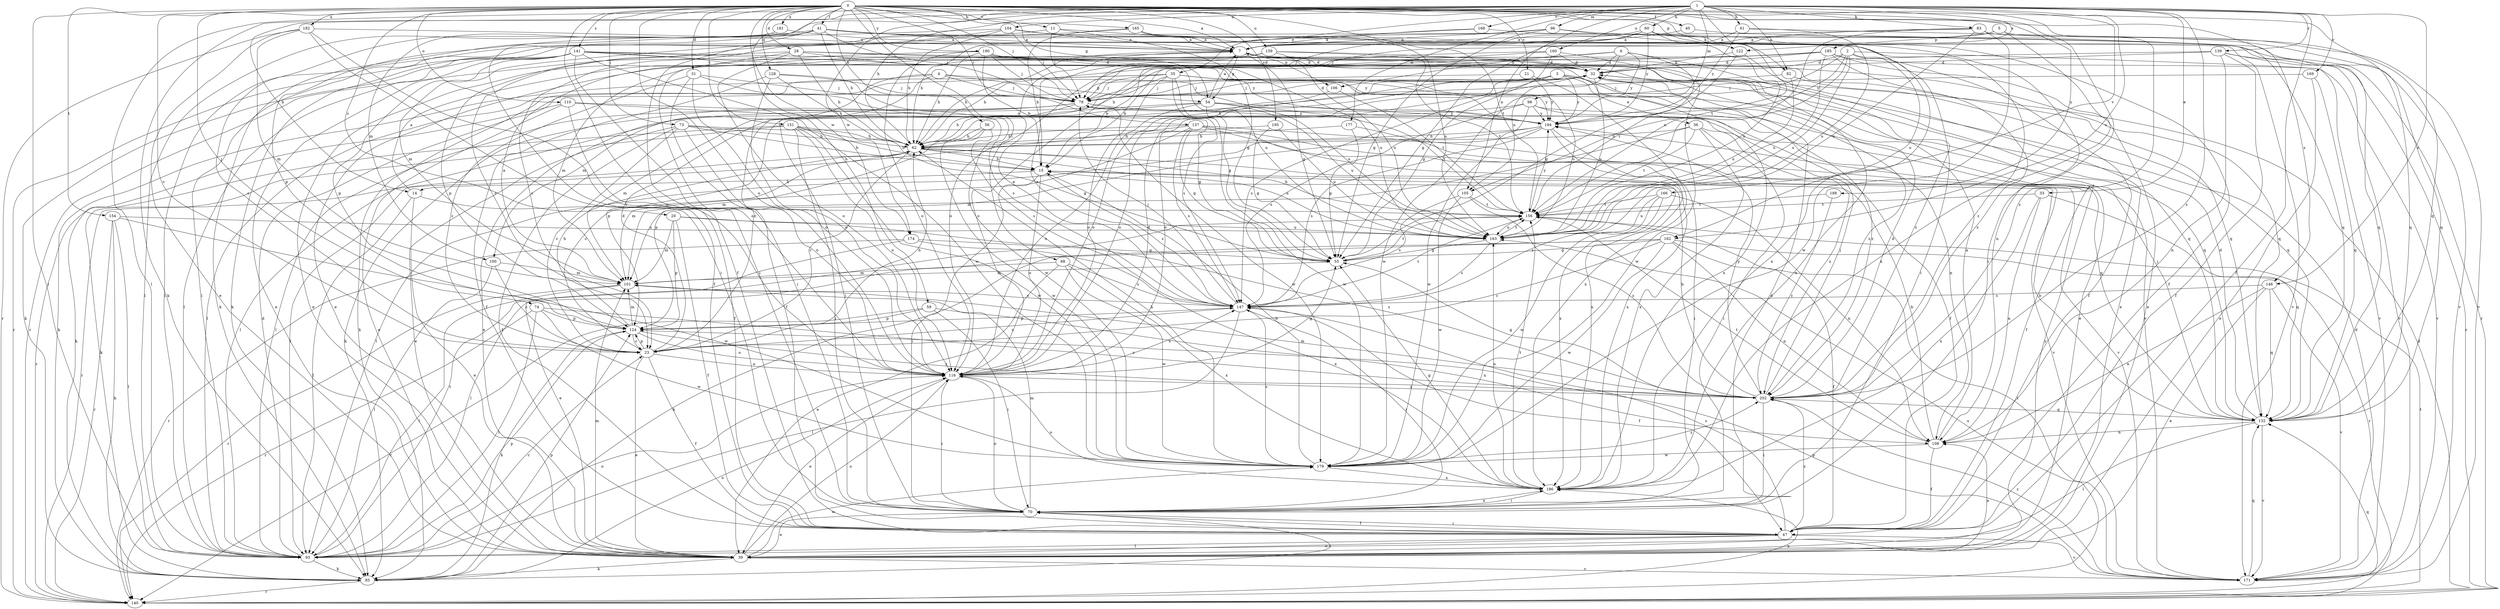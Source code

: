 strict digraph  {
0;
1;
2;
3;
4;
5;
6;
7;
11;
14;
15;
20;
21;
23;
28;
31;
32;
33;
35;
36;
39;
40;
41;
47;
54;
55;
56;
59;
60;
61;
62;
70;
73;
74;
78;
82;
83;
85;
88;
93;
96;
98;
100;
101;
104;
105;
106;
108;
110;
116;
122;
124;
128;
132;
137;
139;
140;
141;
146;
147;
151;
154;
156;
159;
160;
162;
163;
165;
166;
168;
169;
171;
174;
177;
179;
181;
182;
185;
186;
188;
190;
194;
195;
202;
0 -> 7  [label=a];
0 -> 11  [label=b];
0 -> 20  [label=c];
0 -> 21  [label=c];
0 -> 23  [label=c];
0 -> 28  [label=d];
0 -> 31  [label=d];
0 -> 40  [label=f];
0 -> 41  [label=f];
0 -> 47  [label=f];
0 -> 54  [label=g];
0 -> 56  [label=h];
0 -> 59  [label=h];
0 -> 70  [label=i];
0 -> 73  [label=j];
0 -> 74  [label=j];
0 -> 78  [label=j];
0 -> 82  [label=k];
0 -> 88  [label=l];
0 -> 93  [label=l];
0 -> 110  [label=o];
0 -> 116  [label=o];
0 -> 122  [label=p];
0 -> 128  [label=q];
0 -> 132  [label=q];
0 -> 137  [label=r];
0 -> 141  [label=s];
0 -> 146  [label=s];
0 -> 151  [label=t];
0 -> 154  [label=t];
0 -> 156  [label=t];
0 -> 159  [label=u];
0 -> 165  [label=v];
0 -> 174  [label=w];
0 -> 181  [label=x];
0 -> 182  [label=x];
0 -> 188  [label=y];
0 -> 190  [label=y];
0 -> 195  [label=z];
0 -> 202  [label=z];
1 -> 14  [label=b];
1 -> 33  [label=e];
1 -> 35  [label=e];
1 -> 47  [label=f];
1 -> 60  [label=h];
1 -> 61  [label=h];
1 -> 62  [label=h];
1 -> 82  [label=k];
1 -> 83  [label=k];
1 -> 85  [label=k];
1 -> 93  [label=l];
1 -> 96  [label=m];
1 -> 98  [label=m];
1 -> 100  [label=m];
1 -> 104  [label=n];
1 -> 105  [label=n];
1 -> 139  [label=r];
1 -> 146  [label=s];
1 -> 156  [label=t];
1 -> 160  [label=u];
1 -> 162  [label=u];
1 -> 166  [label=v];
1 -> 168  [label=v];
1 -> 169  [label=v];
1 -> 174  [label=w];
1 -> 177  [label=w];
1 -> 185  [label=x];
1 -> 202  [label=z];
2 -> 32  [label=d];
2 -> 47  [label=f];
2 -> 105  [label=n];
2 -> 162  [label=u];
2 -> 163  [label=u];
2 -> 171  [label=v];
2 -> 179  [label=w];
2 -> 194  [label=y];
3 -> 36  [label=e];
3 -> 39  [label=e];
3 -> 62  [label=h];
3 -> 78  [label=j];
3 -> 116  [label=o];
3 -> 132  [label=q];
3 -> 147  [label=s];
3 -> 194  [label=y];
4 -> 54  [label=g];
4 -> 70  [label=i];
4 -> 78  [label=j];
4 -> 85  [label=k];
4 -> 100  [label=m];
4 -> 163  [label=u];
5 -> 78  [label=j];
5 -> 122  [label=p];
5 -> 132  [label=q];
5 -> 186  [label=x];
6 -> 32  [label=d];
6 -> 105  [label=n];
6 -> 106  [label=n];
6 -> 116  [label=o];
6 -> 156  [label=t];
6 -> 194  [label=y];
6 -> 202  [label=z];
7 -> 32  [label=d];
7 -> 54  [label=g];
7 -> 55  [label=g];
7 -> 62  [label=h];
7 -> 106  [label=n];
7 -> 132  [label=q];
7 -> 186  [label=x];
11 -> 7  [label=a];
11 -> 55  [label=g];
11 -> 78  [label=j];
11 -> 93  [label=l];
14 -> 7  [label=a];
14 -> 39  [label=e];
14 -> 93  [label=l];
14 -> 156  [label=t];
15 -> 14  [label=b];
15 -> 70  [label=i];
15 -> 116  [label=o];
15 -> 147  [label=s];
20 -> 47  [label=f];
20 -> 101  [label=m];
20 -> 124  [label=p];
20 -> 163  [label=u];
20 -> 202  [label=z];
21 -> 78  [label=j];
21 -> 186  [label=x];
21 -> 194  [label=y];
23 -> 32  [label=d];
23 -> 39  [label=e];
23 -> 47  [label=f];
23 -> 62  [label=h];
23 -> 116  [label=o];
23 -> 124  [label=p];
23 -> 147  [label=s];
28 -> 32  [label=d];
28 -> 62  [label=h];
28 -> 70  [label=i];
28 -> 116  [label=o];
28 -> 124  [label=p];
28 -> 132  [label=q];
28 -> 194  [label=y];
31 -> 23  [label=c];
31 -> 47  [label=f];
31 -> 78  [label=j];
31 -> 116  [label=o];
31 -> 179  [label=w];
32 -> 78  [label=j];
32 -> 116  [label=o];
32 -> 163  [label=u];
32 -> 202  [label=z];
33 -> 108  [label=n];
33 -> 132  [label=q];
33 -> 156  [label=t];
33 -> 186  [label=x];
35 -> 23  [label=c];
35 -> 55  [label=g];
35 -> 78  [label=j];
35 -> 85  [label=k];
35 -> 93  [label=l];
35 -> 116  [label=o];
35 -> 147  [label=s];
35 -> 163  [label=u];
35 -> 194  [label=y];
35 -> 202  [label=z];
36 -> 62  [label=h];
36 -> 70  [label=i];
36 -> 101  [label=m];
36 -> 156  [label=t];
36 -> 186  [label=x];
36 -> 202  [label=z];
39 -> 85  [label=k];
39 -> 101  [label=m];
39 -> 108  [label=n];
39 -> 116  [label=o];
39 -> 171  [label=v];
39 -> 179  [label=w];
39 -> 194  [label=y];
40 -> 7  [label=a];
40 -> 132  [label=q];
41 -> 7  [label=a];
41 -> 47  [label=f];
41 -> 62  [label=h];
41 -> 70  [label=i];
41 -> 78  [label=j];
41 -> 93  [label=l];
41 -> 124  [label=p];
41 -> 171  [label=v];
41 -> 202  [label=z];
47 -> 39  [label=e];
47 -> 70  [label=i];
47 -> 93  [label=l];
47 -> 147  [label=s];
47 -> 171  [label=v];
47 -> 202  [label=z];
54 -> 7  [label=a];
54 -> 93  [label=l];
54 -> 101  [label=m];
54 -> 116  [label=o];
54 -> 156  [label=t];
54 -> 163  [label=u];
54 -> 179  [label=w];
54 -> 194  [label=y];
55 -> 101  [label=m];
55 -> 156  [label=t];
56 -> 62  [label=h];
56 -> 101  [label=m];
56 -> 147  [label=s];
56 -> 179  [label=w];
59 -> 70  [label=i];
59 -> 108  [label=n];
59 -> 124  [label=p];
59 -> 140  [label=r];
60 -> 7  [label=a];
60 -> 23  [label=c];
60 -> 55  [label=g];
60 -> 78  [label=j];
60 -> 108  [label=n];
60 -> 163  [label=u];
60 -> 171  [label=v];
60 -> 194  [label=y];
61 -> 7  [label=a];
61 -> 132  [label=q];
61 -> 163  [label=u];
61 -> 194  [label=y];
62 -> 15  [label=b];
62 -> 23  [label=c];
62 -> 101  [label=m];
62 -> 140  [label=r];
62 -> 163  [label=u];
62 -> 186  [label=x];
70 -> 32  [label=d];
70 -> 39  [label=e];
70 -> 47  [label=f];
70 -> 101  [label=m];
70 -> 116  [label=o];
70 -> 186  [label=x];
73 -> 15  [label=b];
73 -> 23  [label=c];
73 -> 39  [label=e];
73 -> 47  [label=f];
73 -> 62  [label=h];
73 -> 116  [label=o];
73 -> 171  [label=v];
74 -> 93  [label=l];
74 -> 124  [label=p];
74 -> 140  [label=r];
74 -> 179  [label=w];
74 -> 202  [label=z];
78 -> 32  [label=d];
78 -> 39  [label=e];
78 -> 62  [label=h];
78 -> 85  [label=k];
78 -> 93  [label=l];
78 -> 179  [label=w];
78 -> 194  [label=y];
82 -> 78  [label=j];
82 -> 132  [label=q];
82 -> 163  [label=u];
83 -> 7  [label=a];
83 -> 85  [label=k];
83 -> 156  [label=t];
83 -> 163  [label=u];
83 -> 171  [label=v];
83 -> 179  [label=w];
85 -> 70  [label=i];
85 -> 116  [label=o];
85 -> 124  [label=p];
85 -> 140  [label=r];
88 -> 39  [label=e];
88 -> 101  [label=m];
88 -> 147  [label=s];
88 -> 179  [label=w];
88 -> 186  [label=x];
93 -> 23  [label=c];
93 -> 32  [label=d];
93 -> 85  [label=k];
93 -> 116  [label=o];
93 -> 124  [label=p];
93 -> 156  [label=t];
96 -> 7  [label=a];
96 -> 47  [label=f];
96 -> 55  [label=g];
96 -> 93  [label=l];
96 -> 132  [label=q];
98 -> 47  [label=f];
98 -> 108  [label=n];
98 -> 124  [label=p];
98 -> 147  [label=s];
98 -> 179  [label=w];
98 -> 194  [label=y];
100 -> 23  [label=c];
100 -> 93  [label=l];
100 -> 101  [label=m];
101 -> 7  [label=a];
101 -> 93  [label=l];
101 -> 140  [label=r];
101 -> 147  [label=s];
104 -> 7  [label=a];
104 -> 62  [label=h];
104 -> 70  [label=i];
104 -> 78  [label=j];
104 -> 85  [label=k];
104 -> 101  [label=m];
105 -> 147  [label=s];
105 -> 156  [label=t];
105 -> 179  [label=w];
105 -> 202  [label=z];
106 -> 116  [label=o];
106 -> 156  [label=t];
108 -> 7  [label=a];
108 -> 15  [label=b];
108 -> 47  [label=f];
108 -> 156  [label=t];
108 -> 179  [label=w];
110 -> 39  [label=e];
110 -> 47  [label=f];
110 -> 55  [label=g];
110 -> 85  [label=k];
110 -> 194  [label=y];
116 -> 32  [label=d];
116 -> 39  [label=e];
116 -> 55  [label=g];
116 -> 70  [label=i];
116 -> 147  [label=s];
116 -> 202  [label=z];
122 -> 32  [label=d];
122 -> 39  [label=e];
122 -> 55  [label=g];
124 -> 23  [label=c];
124 -> 62  [label=h];
124 -> 85  [label=k];
124 -> 101  [label=m];
124 -> 116  [label=o];
124 -> 202  [label=z];
128 -> 47  [label=f];
128 -> 62  [label=h];
128 -> 78  [label=j];
128 -> 116  [label=o];
128 -> 147  [label=s];
132 -> 15  [label=b];
132 -> 32  [label=d];
132 -> 78  [label=j];
132 -> 93  [label=l];
132 -> 108  [label=n];
132 -> 171  [label=v];
137 -> 23  [label=c];
137 -> 55  [label=g];
137 -> 62  [label=h];
137 -> 93  [label=l];
137 -> 132  [label=q];
137 -> 147  [label=s];
137 -> 171  [label=v];
137 -> 186  [label=x];
139 -> 32  [label=d];
139 -> 47  [label=f];
139 -> 62  [label=h];
139 -> 108  [label=n];
139 -> 140  [label=r];
139 -> 171  [label=v];
140 -> 32  [label=d];
140 -> 132  [label=q];
140 -> 156  [label=t];
140 -> 163  [label=u];
140 -> 186  [label=x];
141 -> 32  [label=d];
141 -> 39  [label=e];
141 -> 85  [label=k];
141 -> 93  [label=l];
141 -> 116  [label=o];
141 -> 124  [label=p];
141 -> 140  [label=r];
141 -> 163  [label=u];
141 -> 179  [label=w];
141 -> 186  [label=x];
141 -> 194  [label=y];
146 -> 39  [label=e];
146 -> 108  [label=n];
146 -> 132  [label=q];
146 -> 147  [label=s];
146 -> 171  [label=v];
147 -> 7  [label=a];
147 -> 47  [label=f];
147 -> 70  [label=i];
147 -> 78  [label=j];
147 -> 93  [label=l];
147 -> 124  [label=p];
147 -> 156  [label=t];
151 -> 15  [label=b];
151 -> 55  [label=g];
151 -> 62  [label=h];
151 -> 70  [label=i];
151 -> 85  [label=k];
151 -> 116  [label=o];
151 -> 140  [label=r];
151 -> 179  [label=w];
154 -> 85  [label=k];
154 -> 93  [label=l];
154 -> 140  [label=r];
154 -> 163  [label=u];
154 -> 179  [label=w];
156 -> 62  [label=h];
156 -> 163  [label=u];
156 -> 194  [label=y];
159 -> 32  [label=d];
159 -> 39  [label=e];
159 -> 140  [label=r];
159 -> 147  [label=s];
159 -> 156  [label=t];
159 -> 163  [label=u];
160 -> 15  [label=b];
160 -> 32  [label=d];
160 -> 55  [label=g];
160 -> 116  [label=o];
160 -> 179  [label=w];
162 -> 23  [label=c];
162 -> 47  [label=f];
162 -> 55  [label=g];
162 -> 85  [label=k];
162 -> 93  [label=l];
162 -> 108  [label=n];
162 -> 140  [label=r];
162 -> 179  [label=w];
163 -> 55  [label=g];
163 -> 147  [label=s];
163 -> 156  [label=t];
165 -> 7  [label=a];
165 -> 15  [label=b];
165 -> 23  [label=c];
165 -> 163  [label=u];
165 -> 186  [label=x];
166 -> 108  [label=n];
166 -> 147  [label=s];
166 -> 156  [label=t];
166 -> 163  [label=u];
166 -> 179  [label=w];
168 -> 7  [label=a];
168 -> 62  [label=h];
168 -> 140  [label=r];
169 -> 39  [label=e];
169 -> 78  [label=j];
169 -> 132  [label=q];
171 -> 32  [label=d];
171 -> 124  [label=p];
171 -> 132  [label=q];
171 -> 156  [label=t];
171 -> 202  [label=z];
174 -> 39  [label=e];
174 -> 55  [label=g];
174 -> 140  [label=r];
174 -> 186  [label=x];
177 -> 47  [label=f];
177 -> 55  [label=g];
177 -> 62  [label=h];
179 -> 15  [label=b];
179 -> 62  [label=h];
179 -> 147  [label=s];
179 -> 186  [label=x];
179 -> 202  [label=z];
181 -> 7  [label=a];
181 -> 23  [label=c];
182 -> 7  [label=a];
182 -> 39  [label=e];
182 -> 70  [label=i];
182 -> 101  [label=m];
182 -> 116  [label=o];
182 -> 140  [label=r];
185 -> 15  [label=b];
185 -> 32  [label=d];
185 -> 39  [label=e];
185 -> 62  [label=h];
185 -> 101  [label=m];
185 -> 163  [label=u];
185 -> 171  [label=v];
185 -> 202  [label=z];
186 -> 55  [label=g];
186 -> 70  [label=i];
186 -> 116  [label=o];
186 -> 156  [label=t];
186 -> 163  [label=u];
188 -> 156  [label=t];
188 -> 202  [label=z];
190 -> 15  [label=b];
190 -> 32  [label=d];
190 -> 39  [label=e];
190 -> 62  [label=h];
190 -> 78  [label=j];
190 -> 116  [label=o];
190 -> 132  [label=q];
190 -> 163  [label=u];
190 -> 171  [label=v];
194 -> 62  [label=h];
194 -> 70  [label=i];
194 -> 93  [label=l];
194 -> 124  [label=p];
194 -> 147  [label=s];
194 -> 186  [label=x];
195 -> 55  [label=g];
195 -> 62  [label=h];
195 -> 163  [label=u];
202 -> 15  [label=b];
202 -> 32  [label=d];
202 -> 55  [label=g];
202 -> 70  [label=i];
202 -> 78  [label=j];
202 -> 101  [label=m];
202 -> 132  [label=q];
202 -> 194  [label=y];
}
